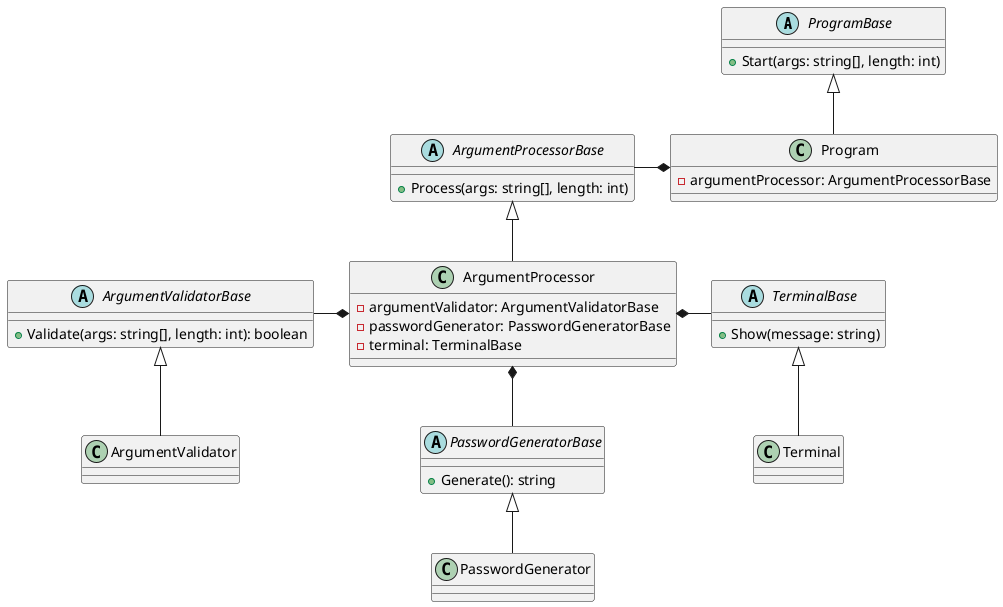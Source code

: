 @startuml class
abstract class ProgramBase {
    + Start(args: string[], length: int)
}

class Program {
    - argumentProcessor: ArgumentProcessorBase
}

abstract class ArgumentValidatorBase {
    + Validate(args: string[], length: int): boolean
}

class ArgumentValidator {
}

abstract class ArgumentProcessorBase {
    + Process(args: string[], length: int)
}

class ArgumentProcessor {
    - argumentValidator: ArgumentValidatorBase
    - passwordGenerator: PasswordGeneratorBase
    - terminal: TerminalBase
}

abstract class TerminalBase {
    + Show(message: string)
}

class Terminal {
}

abstract class PasswordGeneratorBase {
    + Generate(): string
}

class PasswordGenerator {
}

ArgumentValidatorBase <|-- ArgumentValidator
ArgumentProcessorBase <|-- ArgumentProcessor
TerminalBase <|-- Terminal
PasswordGeneratorBase <|-- PasswordGenerator
ProgramBase <|-- Program

Program *--l ArgumentProcessorBase

ArgumentProcessor *--l ArgumentValidatorBase
ArgumentProcessor *--d PasswordGeneratorBase
ArgumentProcessor *--r TerminalBase
@enduml